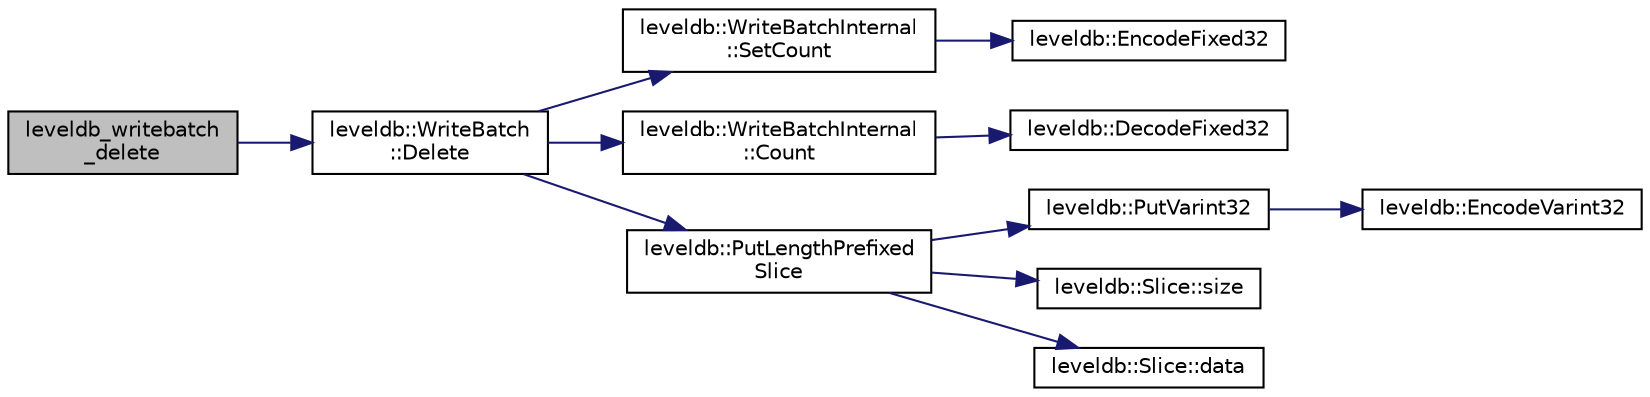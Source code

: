 digraph "leveldb_writebatch_delete"
{
  edge [fontname="Helvetica",fontsize="10",labelfontname="Helvetica",labelfontsize="10"];
  node [fontname="Helvetica",fontsize="10",shape=record];
  rankdir="LR";
  Node1 [label="leveldb_writebatch\l_delete",height=0.2,width=0.4,color="black", fillcolor="grey75", style="filled" fontcolor="black"];
  Node1 -> Node2 [color="midnightblue",fontsize="10",style="solid"];
  Node2 [label="leveldb::WriteBatch\l::Delete",height=0.2,width=0.4,color="black", fillcolor="white", style="filled",URL="$classleveldb_1_1_write_batch.html#a473da7f94483dab253cc36b7b231ce53"];
  Node2 -> Node3 [color="midnightblue",fontsize="10",style="solid"];
  Node3 [label="leveldb::WriteBatchInternal\l::SetCount",height=0.2,width=0.4,color="black", fillcolor="white", style="filled",URL="$classleveldb_1_1_write_batch_internal.html#ae03d20619da53aae175dd28d61c90bd9"];
  Node3 -> Node4 [color="midnightblue",fontsize="10",style="solid"];
  Node4 [label="leveldb::EncodeFixed32",height=0.2,width=0.4,color="black", fillcolor="white", style="filled",URL="$namespaceleveldb.html#a265d1eea2e5d8e42cf86372ed4904886"];
  Node2 -> Node5 [color="midnightblue",fontsize="10",style="solid"];
  Node5 [label="leveldb::WriteBatchInternal\l::Count",height=0.2,width=0.4,color="black", fillcolor="white", style="filled",URL="$classleveldb_1_1_write_batch_internal.html#a5270ca4567dbae1524005ad14e0698e3"];
  Node5 -> Node6 [color="midnightblue",fontsize="10",style="solid"];
  Node6 [label="leveldb::DecodeFixed32",height=0.2,width=0.4,color="black", fillcolor="white", style="filled",URL="$namespaceleveldb.html#adae574304f9d1ed3e95742167cd449a9"];
  Node2 -> Node7 [color="midnightblue",fontsize="10",style="solid"];
  Node7 [label="leveldb::PutLengthPrefixed\lSlice",height=0.2,width=0.4,color="black", fillcolor="white", style="filled",URL="$namespaceleveldb.html#a98eaeea7300aa4f9b56303ffa27581af"];
  Node7 -> Node8 [color="midnightblue",fontsize="10",style="solid"];
  Node8 [label="leveldb::PutVarint32",height=0.2,width=0.4,color="black", fillcolor="white", style="filled",URL="$namespaceleveldb.html#ab00e282f3fd7058b8a41afcf4b56e685"];
  Node8 -> Node9 [color="midnightblue",fontsize="10",style="solid"];
  Node9 [label="leveldb::EncodeVarint32",height=0.2,width=0.4,color="black", fillcolor="white", style="filled",URL="$namespaceleveldb.html#ac5e7a0e0356b856317349a870e3bfb41"];
  Node7 -> Node10 [color="midnightblue",fontsize="10",style="solid"];
  Node10 [label="leveldb::Slice::size",height=0.2,width=0.4,color="black", fillcolor="white", style="filled",URL="$classleveldb_1_1_slice.html#a947d3173f04f8a30553e89046daf91d5"];
  Node7 -> Node11 [color="midnightblue",fontsize="10",style="solid"];
  Node11 [label="leveldb::Slice::data",height=0.2,width=0.4,color="black", fillcolor="white", style="filled",URL="$classleveldb_1_1_slice.html#aa64861043d9deee6889461bf0593cf73"];
}
